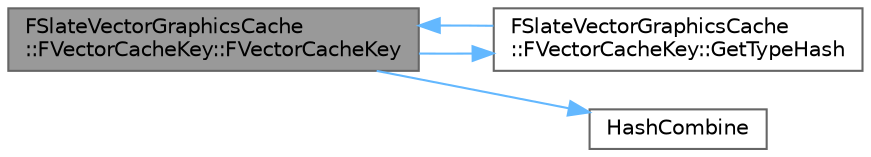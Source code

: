 digraph "FSlateVectorGraphicsCache::FVectorCacheKey::FVectorCacheKey"
{
 // INTERACTIVE_SVG=YES
 // LATEX_PDF_SIZE
  bgcolor="transparent";
  edge [fontname=Helvetica,fontsize=10,labelfontname=Helvetica,labelfontsize=10];
  node [fontname=Helvetica,fontsize=10,shape=box,height=0.2,width=0.4];
  rankdir="LR";
  Node1 [id="Node000001",label="FSlateVectorGraphicsCache\l::FVectorCacheKey::FVectorCacheKey",height=0.2,width=0.4,color="gray40", fillcolor="grey60", style="filled", fontcolor="black",tooltip=" "];
  Node1 -> Node2 [id="edge1_Node000001_Node000002",color="steelblue1",style="solid",tooltip=" "];
  Node2 [id="Node000002",label="FSlateVectorGraphicsCache\l::FVectorCacheKey::GetTypeHash",height=0.2,width=0.4,color="grey40", fillcolor="white", style="filled",URL="$dd/dfe/structFSlateVectorGraphicsCache_1_1FVectorCacheKey.html#aec0dc9f1ffe53b5e165e04ecf7539294",tooltip=" "];
  Node2 -> Node1 [id="edge2_Node000002_Node000001",color="steelblue1",style="solid",tooltip=" "];
  Node1 -> Node3 [id="edge3_Node000001_Node000003",color="steelblue1",style="solid",tooltip=" "];
  Node3 [id="Node000003",label="HashCombine",height=0.2,width=0.4,color="grey40", fillcolor="white", style="filled",URL="$d1/d62/TypeHash_8h.html#a6e32bf5278bd0674fe161b006c21e854",tooltip="Combines two hash values to get a third."];
}
